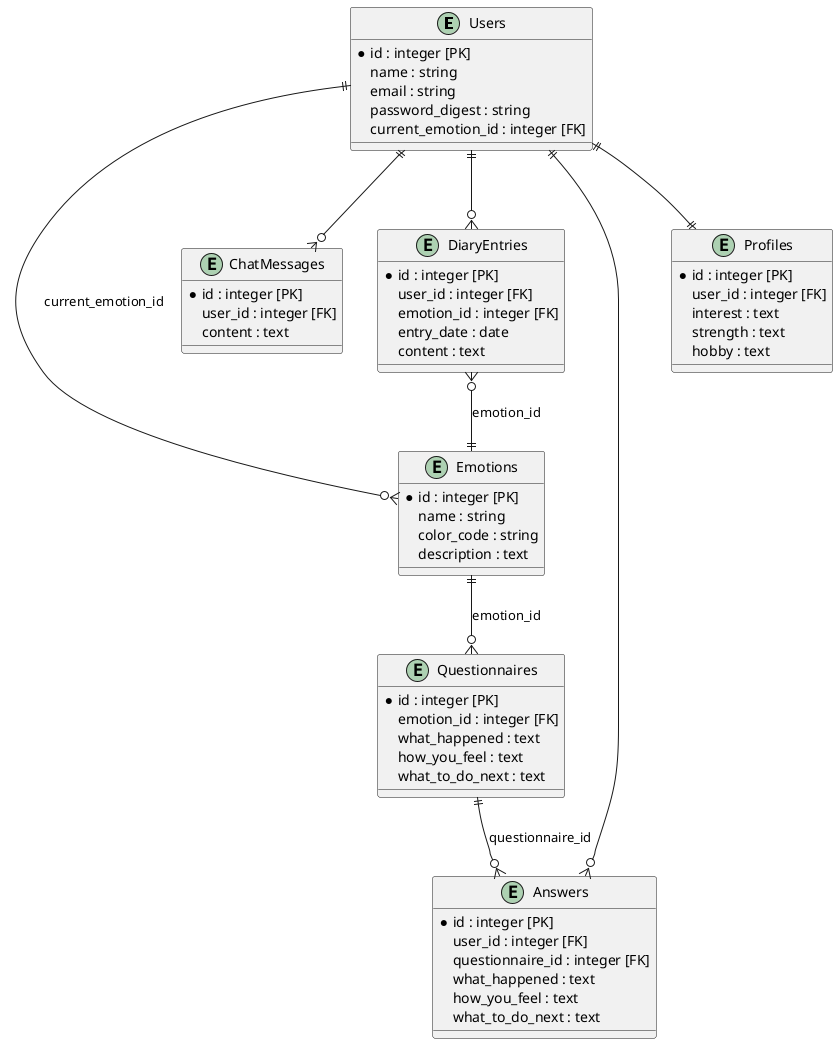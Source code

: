 @startuml erdiagram

entity "Users" as users {
  *id : integer [PK]
  name : string
  email : string
  password_digest : string
  current_emotion_id : integer [FK]
}

entity "Emotions" as emotions {
  *id : integer [PK]
  name : string
  color_code : string
  description : text
}

entity "ChatMessages" as chat_messages {
  *id : integer [PK]
  user_id : integer [FK]
  content : text
}

entity "Questionnaires" as questionnaires {
  *id : integer [PK]
  emotion_id : integer [FK]
  what_happened : text
  how_you_feel : text
  what_to_do_next : text
}

entity "Answers" as answers {
  *id : integer [PK]
  user_id : integer [FK]
  questionnaire_id : integer [FK]
  what_happened : text
  how_you_feel : text
  what_to_do_next : text
}

entity "DiaryEntries" as diary_entries {
  *id : integer [PK]
  user_id : integer [FK]
  emotion_id : integer [FK]
  entry_date : date
  content : text
}

entity "Profiles" as profiles {
  *id : integer [PK]
  user_id : integer [FK]
  interest : text
  strength : text
  hobby : text
}

users ||--o{ emotions : "current_emotion_id"
users ||--o{ chat_messages : ""
users ||--o{ answers : ""
users ||--o{ diary_entries : ""
users ||--|| profiles : ""

emotions ||--o{ questionnaires : "emotion_id"
questionnaires ||--o{ answers : "questionnaire_id"
diary_entries }o--|| emotions : "emotion_id"

@enduml
